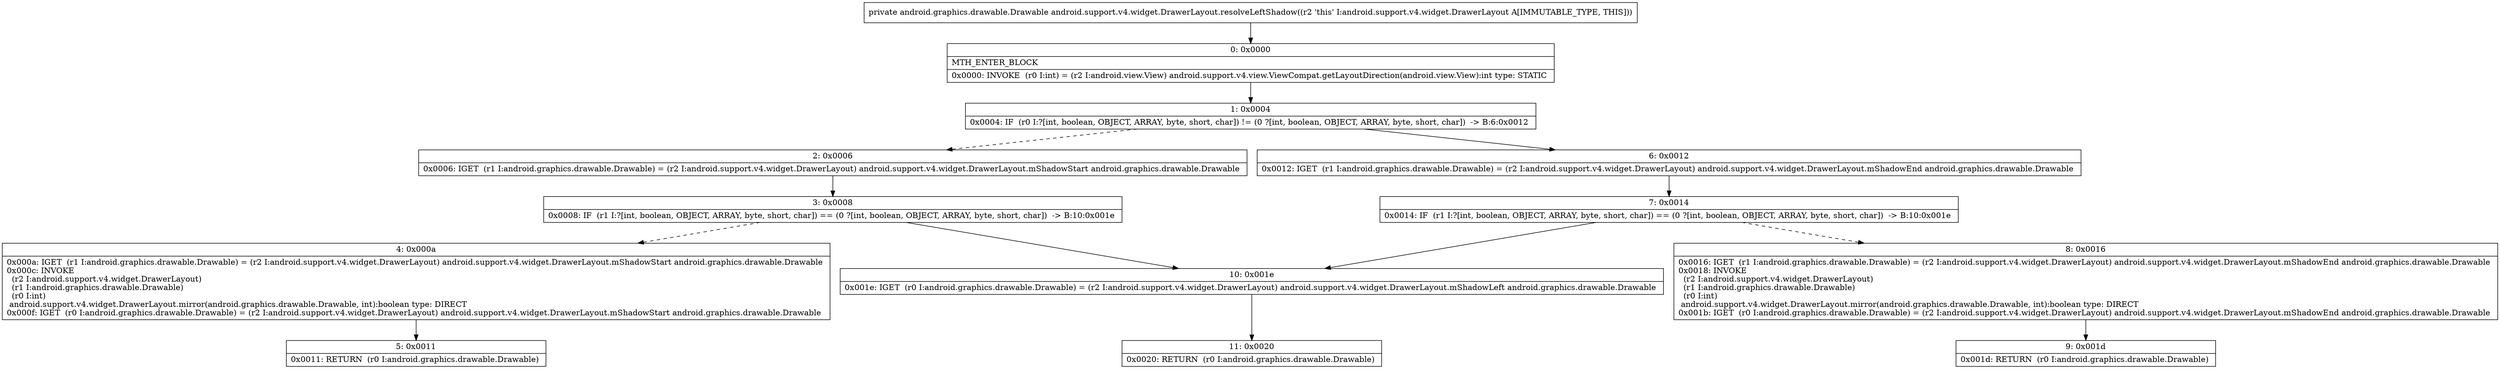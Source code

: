 digraph "CFG forandroid.support.v4.widget.DrawerLayout.resolveLeftShadow()Landroid\/graphics\/drawable\/Drawable;" {
Node_0 [shape=record,label="{0\:\ 0x0000|MTH_ENTER_BLOCK\l|0x0000: INVOKE  (r0 I:int) = (r2 I:android.view.View) android.support.v4.view.ViewCompat.getLayoutDirection(android.view.View):int type: STATIC \l}"];
Node_1 [shape=record,label="{1\:\ 0x0004|0x0004: IF  (r0 I:?[int, boolean, OBJECT, ARRAY, byte, short, char]) != (0 ?[int, boolean, OBJECT, ARRAY, byte, short, char])  \-\> B:6:0x0012 \l}"];
Node_2 [shape=record,label="{2\:\ 0x0006|0x0006: IGET  (r1 I:android.graphics.drawable.Drawable) = (r2 I:android.support.v4.widget.DrawerLayout) android.support.v4.widget.DrawerLayout.mShadowStart android.graphics.drawable.Drawable \l}"];
Node_3 [shape=record,label="{3\:\ 0x0008|0x0008: IF  (r1 I:?[int, boolean, OBJECT, ARRAY, byte, short, char]) == (0 ?[int, boolean, OBJECT, ARRAY, byte, short, char])  \-\> B:10:0x001e \l}"];
Node_4 [shape=record,label="{4\:\ 0x000a|0x000a: IGET  (r1 I:android.graphics.drawable.Drawable) = (r2 I:android.support.v4.widget.DrawerLayout) android.support.v4.widget.DrawerLayout.mShadowStart android.graphics.drawable.Drawable \l0x000c: INVOKE  \l  (r2 I:android.support.v4.widget.DrawerLayout)\l  (r1 I:android.graphics.drawable.Drawable)\l  (r0 I:int)\l android.support.v4.widget.DrawerLayout.mirror(android.graphics.drawable.Drawable, int):boolean type: DIRECT \l0x000f: IGET  (r0 I:android.graphics.drawable.Drawable) = (r2 I:android.support.v4.widget.DrawerLayout) android.support.v4.widget.DrawerLayout.mShadowStart android.graphics.drawable.Drawable \l}"];
Node_5 [shape=record,label="{5\:\ 0x0011|0x0011: RETURN  (r0 I:android.graphics.drawable.Drawable) \l}"];
Node_6 [shape=record,label="{6\:\ 0x0012|0x0012: IGET  (r1 I:android.graphics.drawable.Drawable) = (r2 I:android.support.v4.widget.DrawerLayout) android.support.v4.widget.DrawerLayout.mShadowEnd android.graphics.drawable.Drawable \l}"];
Node_7 [shape=record,label="{7\:\ 0x0014|0x0014: IF  (r1 I:?[int, boolean, OBJECT, ARRAY, byte, short, char]) == (0 ?[int, boolean, OBJECT, ARRAY, byte, short, char])  \-\> B:10:0x001e \l}"];
Node_8 [shape=record,label="{8\:\ 0x0016|0x0016: IGET  (r1 I:android.graphics.drawable.Drawable) = (r2 I:android.support.v4.widget.DrawerLayout) android.support.v4.widget.DrawerLayout.mShadowEnd android.graphics.drawable.Drawable \l0x0018: INVOKE  \l  (r2 I:android.support.v4.widget.DrawerLayout)\l  (r1 I:android.graphics.drawable.Drawable)\l  (r0 I:int)\l android.support.v4.widget.DrawerLayout.mirror(android.graphics.drawable.Drawable, int):boolean type: DIRECT \l0x001b: IGET  (r0 I:android.graphics.drawable.Drawable) = (r2 I:android.support.v4.widget.DrawerLayout) android.support.v4.widget.DrawerLayout.mShadowEnd android.graphics.drawable.Drawable \l}"];
Node_9 [shape=record,label="{9\:\ 0x001d|0x001d: RETURN  (r0 I:android.graphics.drawable.Drawable) \l}"];
Node_10 [shape=record,label="{10\:\ 0x001e|0x001e: IGET  (r0 I:android.graphics.drawable.Drawable) = (r2 I:android.support.v4.widget.DrawerLayout) android.support.v4.widget.DrawerLayout.mShadowLeft android.graphics.drawable.Drawable \l}"];
Node_11 [shape=record,label="{11\:\ 0x0020|0x0020: RETURN  (r0 I:android.graphics.drawable.Drawable) \l}"];
MethodNode[shape=record,label="{private android.graphics.drawable.Drawable android.support.v4.widget.DrawerLayout.resolveLeftShadow((r2 'this' I:android.support.v4.widget.DrawerLayout A[IMMUTABLE_TYPE, THIS])) }"];
MethodNode -> Node_0;
Node_0 -> Node_1;
Node_1 -> Node_2[style=dashed];
Node_1 -> Node_6;
Node_2 -> Node_3;
Node_3 -> Node_4[style=dashed];
Node_3 -> Node_10;
Node_4 -> Node_5;
Node_6 -> Node_7;
Node_7 -> Node_8[style=dashed];
Node_7 -> Node_10;
Node_8 -> Node_9;
Node_10 -> Node_11;
}

